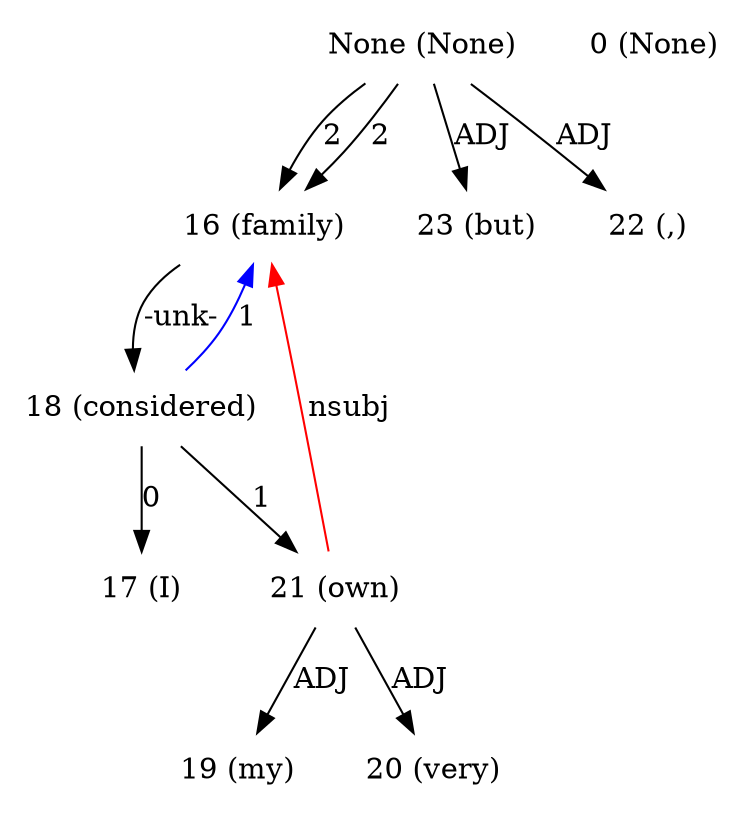 digraph G{
edge [dir=forward]
node [shape=plaintext]

None [label="None (None)"]
None -> 16 [label="2"]
None -> 23 [label="ADJ"]
None [label="None (None)"]
None -> 16 [label="2"]
None [label="None (None)"]
None -> 22 [label="ADJ"]
0 [label="0 (None)"]
16 [label="16 (family)"]
16 -> 18 [label="-unk-"]
21 -> 16 [label="nsubj", color="red"]
17 [label="17 (I)"]
18 [label="18 (considered)"]
18 -> 21 [label="1"]
18 -> 16 [label="1", color="blue"]
18 -> 17 [label="0"]
19 [label="19 (my)"]
20 [label="20 (very)"]
21 [label="21 (own)"]
21 -> 19 [label="ADJ"]
21 -> 20 [label="ADJ"]
22 [label="22 (,)"]
23 [label="23 (but)"]
}
